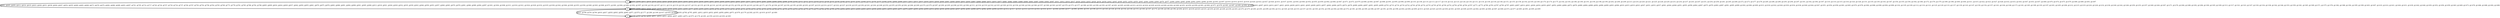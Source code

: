 digraph G {
        node [style=rounded, penwidth=3, fontsize=20, shape=oval];
        "1" -> "0" [label="@601, @605, @609, @612, @616, @619, @623, @626, @631, @636, @644, @647, @652, @655, @660, @665, @668, @673, @676, @679, @682, @686, @689, @693, @697, @701, @705, @714, @717, @720, @724, @727, @730, @734, @737, @740, @747, @750, @754, @758, @762, @765, @769, @773, @778, @781, @785, @788, @792, @798, @805, @809, @816, @824, @829, @837, @842, @850, @855, @861, @870, @875, @878, @883, @886, @891, @894, @898, @901, @905, @908, @913, @918, @921, @926, @929, @932, @935, @939, @943, @946, @950, @953, @957, @960, @965, @970, @978, @981, @986, @989, @994, @997, @1001, @1004, @1008, @1011, @1016, @1021, @1024, @1029, @1032, @1035, @1038, @1042, @1046, @1049, @1053, @1056, @1060, @1063, @1068, @1073, @1081, @1084, @1089, @1092, @1097, @1100, @1104, @1107, @1111, @1114, @1119, @1124, @1127, @1132, @1135, @1138, @1141, @1145, @1149, @1152, @1156, @1159, @1163, @1166, @1171, @1176, @1184, @1187, @1192, @1195, @1200, @1203, @1207, @1210, @1214, @1217, @1222, @1227, @1230, @1235, @1238, @1241, @1244, @1248, @1252, @1255, @1259, @1262, @1266, @1269, @1274, @1279, @1287, @1290, @1295, @1298, @1303, @1308, @1311, @1316, @1319, @1322, @1325, @1329, @1332, @1336, @1340, @1344, @1348, @1357, @1360, @1363, @1367, @1370, @1373, @1377, @1380, @1383, @1390, @1393, @1397, @1401, @1405, @1408, @1412, @1416, @1424, @1429, @1434, @1440, @1444, @1448, @1451, @1454, @1458, @1461, @1464, @1471, @1476, @1481, @1487, @1490, @1494, @1498", color=black,arrowsize=1,style=bold,penwidth=3,fontsize=20];
"0" -> "0" [label="@602, @606, @613, @620, @627, @632, @640, @648, @656, @661, @669, @677, @683, @690, @694, @698, @702, @709, @715, @721, @725, @731, @738, @741, @742, @743, @744, @748, @751, @755, @759, @763, @766, @770, @774, @779, @782, @786, @789, @796, @802, @806, @813, @820, @825, @833, @838, @846, @851, @859, @865, @871, @879, @887, @895, @902, @909, @914, @922, @930, @936, @940, @947, @954, @961, @966, @974, @982, @990, @998, @1005, @1012, @1017, @1025, @1033, @1039, @1043, @1050, @1057, @1064, @1069, @1077, @1085, @1093, @1101, @1108, @1115, @1120, @1128, @1136, @1142, @1146, @1153, @1160, @1167, @1172, @1180, @1188, @1196, @1204, @1211, @1218, @1223, @1231, @1239, @1245, @1249, @1256, @1263, @1270, @1275, @1283, @1291, @1299, @1304, @1312, @1320, @1326, @1333, @1337, @1341, @1345, @1352, @1358, @1364, @1368, @1374, @1381, @1384, @1385, @1386, @1387, @1391, @1394, @1398, @1402, @1406, @1409, @1413, @1420, @1425, @1430, @1438, @1441, @1445, @1449, @1455, @1462, @1465, @1466, @1467, @1468, @1472, @1477, @1485, @1491, @1495, @1499", color=black,arrowsize=1,style=bold,penwidth=3,fontsize=20];
"0" -> "1" [label="@603, @607, @610, @614, @617, @621, @624, @628, @633, @641, @645, @649, @653, @657, @662, @666, @670, @674, @678, @680, @684, @687, @691, @695, @699, @703, @710, @716, @718, @722, @726, @728, @732, @735, @739, @745, @749, @752, @756, @760, @764, @767, @771, @775, @780, @783, @787, @790, @797, @803, @807, @814, @821, @826, @834, @839, @847, @852, @860, @866, @872, @876, @880, @884, @888, @892, @896, @899, @903, @906, @910, @915, @919, @923, @927, @931, @933, @937, @941, @944, @948, @951, @955, @958, @962, @967, @975, @979, @983, @987, @991, @995, @999, @1002, @1006, @1009, @1013, @1018, @1022, @1026, @1030, @1034, @1036, @1040, @1044, @1047, @1051, @1054, @1058, @1061, @1065, @1070, @1078, @1082, @1086, @1090, @1094, @1098, @1102, @1105, @1109, @1112, @1116, @1121, @1125, @1129, @1133, @1137, @1139, @1143, @1147, @1150, @1154, @1157, @1161, @1164, @1168, @1173, @1181, @1185, @1189, @1193, @1197, @1201, @1205, @1208, @1212, @1215, @1219, @1224, @1228, @1232, @1236, @1240, @1242, @1246, @1250, @1253, @1257, @1260, @1264, @1267, @1271, @1276, @1284, @1288, @1292, @1296, @1300, @1305, @1309, @1313, @1317, @1321, @1323, @1327, @1330, @1334, @1338, @1342, @1346, @1353, @1359, @1361, @1365, @1369, @1371, @1375, @1378, @1382, @1388, @1392, @1395, @1399, @1403, @1407, @1410, @1414, @1421, @1426, @1431, @1439, @1442, @1446, @1450, @1452, @1456, @1459, @1463, @1469, @1473, @1478, @1486, @1488, @1492, @1496", color=black,arrowsize=1,style=bold,penwidth=3,fontsize=20];
"1" -> "1" [label="@604, @608, @611, @615, @618, @622, @625, @629, @630, @634, @635, @642, @643, @646, @650, @651, @654, @658, @659, @663, @664, @667, @671, @672, @675, @681, @685, @688, @692, @696, @700, @704, @711, @712, @713, @719, @723, @729, @733, @736, @746, @753, @757, @761, @768, @772, @776, @777, @784, @791, @804, @808, @815, @822, @823, @827, @828, @835, @836, @840, @841, @848, @849, @853, @854, @867, @868, @869, @873, @874, @877, @881, @882, @885, @889, @890, @893, @897, @900, @904, @907, @911, @912, @916, @917, @920, @924, @925, @928, @934, @938, @942, @945, @949, @952, @956, @959, @963, @964, @968, @969, @976, @977, @980, @984, @985, @988, @992, @993, @996, @1000, @1003, @1007, @1010, @1014, @1015, @1019, @1020, @1023, @1027, @1028, @1031, @1037, @1041, @1045, @1048, @1052, @1055, @1059, @1062, @1066, @1067, @1071, @1072, @1079, @1080, @1083, @1087, @1088, @1091, @1095, @1096, @1099, @1103, @1106, @1110, @1113, @1117, @1118, @1122, @1123, @1126, @1130, @1131, @1134, @1140, @1144, @1148, @1151, @1155, @1158, @1162, @1165, @1169, @1170, @1174, @1175, @1182, @1183, @1186, @1190, @1191, @1194, @1198, @1199, @1202, @1206, @1209, @1213, @1216, @1220, @1221, @1225, @1226, @1229, @1233, @1234, @1237, @1243, @1247, @1251, @1254, @1258, @1261, @1265, @1268, @1272, @1273, @1277, @1278, @1285, @1286, @1289, @1293, @1294, @1297, @1301, @1302, @1306, @1307, @1310, @1314, @1315, @1318, @1324, @1328, @1331, @1335, @1339, @1343, @1347, @1354, @1355, @1356, @1362, @1366, @1372, @1376, @1379, @1389, @1396, @1400, @1404, @1411, @1415, @1422, @1423, @1427, @1428, @1432, @1433, @1443, @1447, @1453, @1457, @1460, @1470, @1474, @1475, @1479, @1480, @1489, @1493, @1497", color=black,arrowsize=1,style=bold,penwidth=3,fontsize=20];
"0" -> "2" [label="@637, @706, @793, @799, @810, @817, @830, @843, @856, @862, @971, @1074, @1177, @1280, @1349, @1417, @1435, @1482", color=black,arrowsize=1,style=bold,penwidth=3,fontsize=20];
"2" -> "2" [label="@638, @707, @794, @800, @811, @818, @831, @844, @857, @863, @972, @1075, @1178, @1281, @1350, @1418, @1436, @1483", color=black,arrowsize=1,style=bold,penwidth=3,fontsize=20];
"2" -> "0" [label="@639, @708, @795, @801, @812, @819, @832, @845, @858, @864, @973, @1076, @1179, @1282, @1351, @1419, @1437, @1484", color=black,arrowsize=1,style=bold,penwidth=3,fontsize=20];
}
